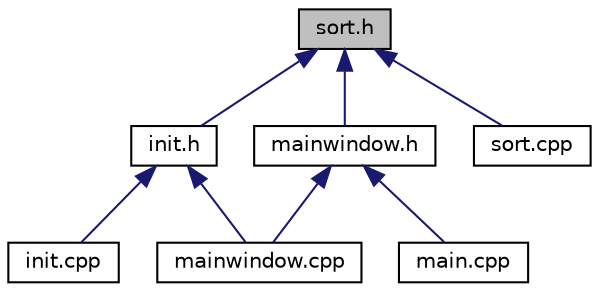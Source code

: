 digraph "sort.h"
{
 // LATEX_PDF_SIZE
  edge [fontname="Helvetica",fontsize="10",labelfontname="Helvetica",labelfontsize="10"];
  node [fontname="Helvetica",fontsize="10",shape=record];
  Node1 [label="sort.h",height=0.2,width=0.4,color="black", fillcolor="grey75", style="filled", fontcolor="black",tooltip="Functions to organize the data read from file."];
  Node1 -> Node2 [dir="back",color="midnightblue",fontsize="10",style="solid"];
  Node2 [label="init.h",height=0.2,width=0.4,color="black", fillcolor="white", style="filled",URL="$init_8h.html",tooltip=" "];
  Node2 -> Node3 [dir="back",color="midnightblue",fontsize="10",style="solid"];
  Node3 [label="init.cpp",height=0.2,width=0.4,color="black", fillcolor="white", style="filled",URL="$init_8cpp.html",tooltip=" "];
  Node2 -> Node4 [dir="back",color="midnightblue",fontsize="10",style="solid"];
  Node4 [label="mainwindow.cpp",height=0.2,width=0.4,color="black", fillcolor="white", style="filled",URL="$mainwindow_8cpp.html",tooltip=" "];
  Node1 -> Node5 [dir="back",color="midnightblue",fontsize="10",style="solid"];
  Node5 [label="mainwindow.h",height=0.2,width=0.4,color="black", fillcolor="white", style="filled",URL="$mainwindow_8h.html",tooltip=" "];
  Node5 -> Node6 [dir="back",color="midnightblue",fontsize="10",style="solid"];
  Node6 [label="main.cpp",height=0.2,width=0.4,color="black", fillcolor="white", style="filled",URL="$main_8cpp.html",tooltip=" "];
  Node5 -> Node4 [dir="back",color="midnightblue",fontsize="10",style="solid"];
  Node1 -> Node7 [dir="back",color="midnightblue",fontsize="10",style="solid"];
  Node7 [label="sort.cpp",height=0.2,width=0.4,color="black", fillcolor="white", style="filled",URL="$sort_8cpp.html",tooltip=" "];
}

